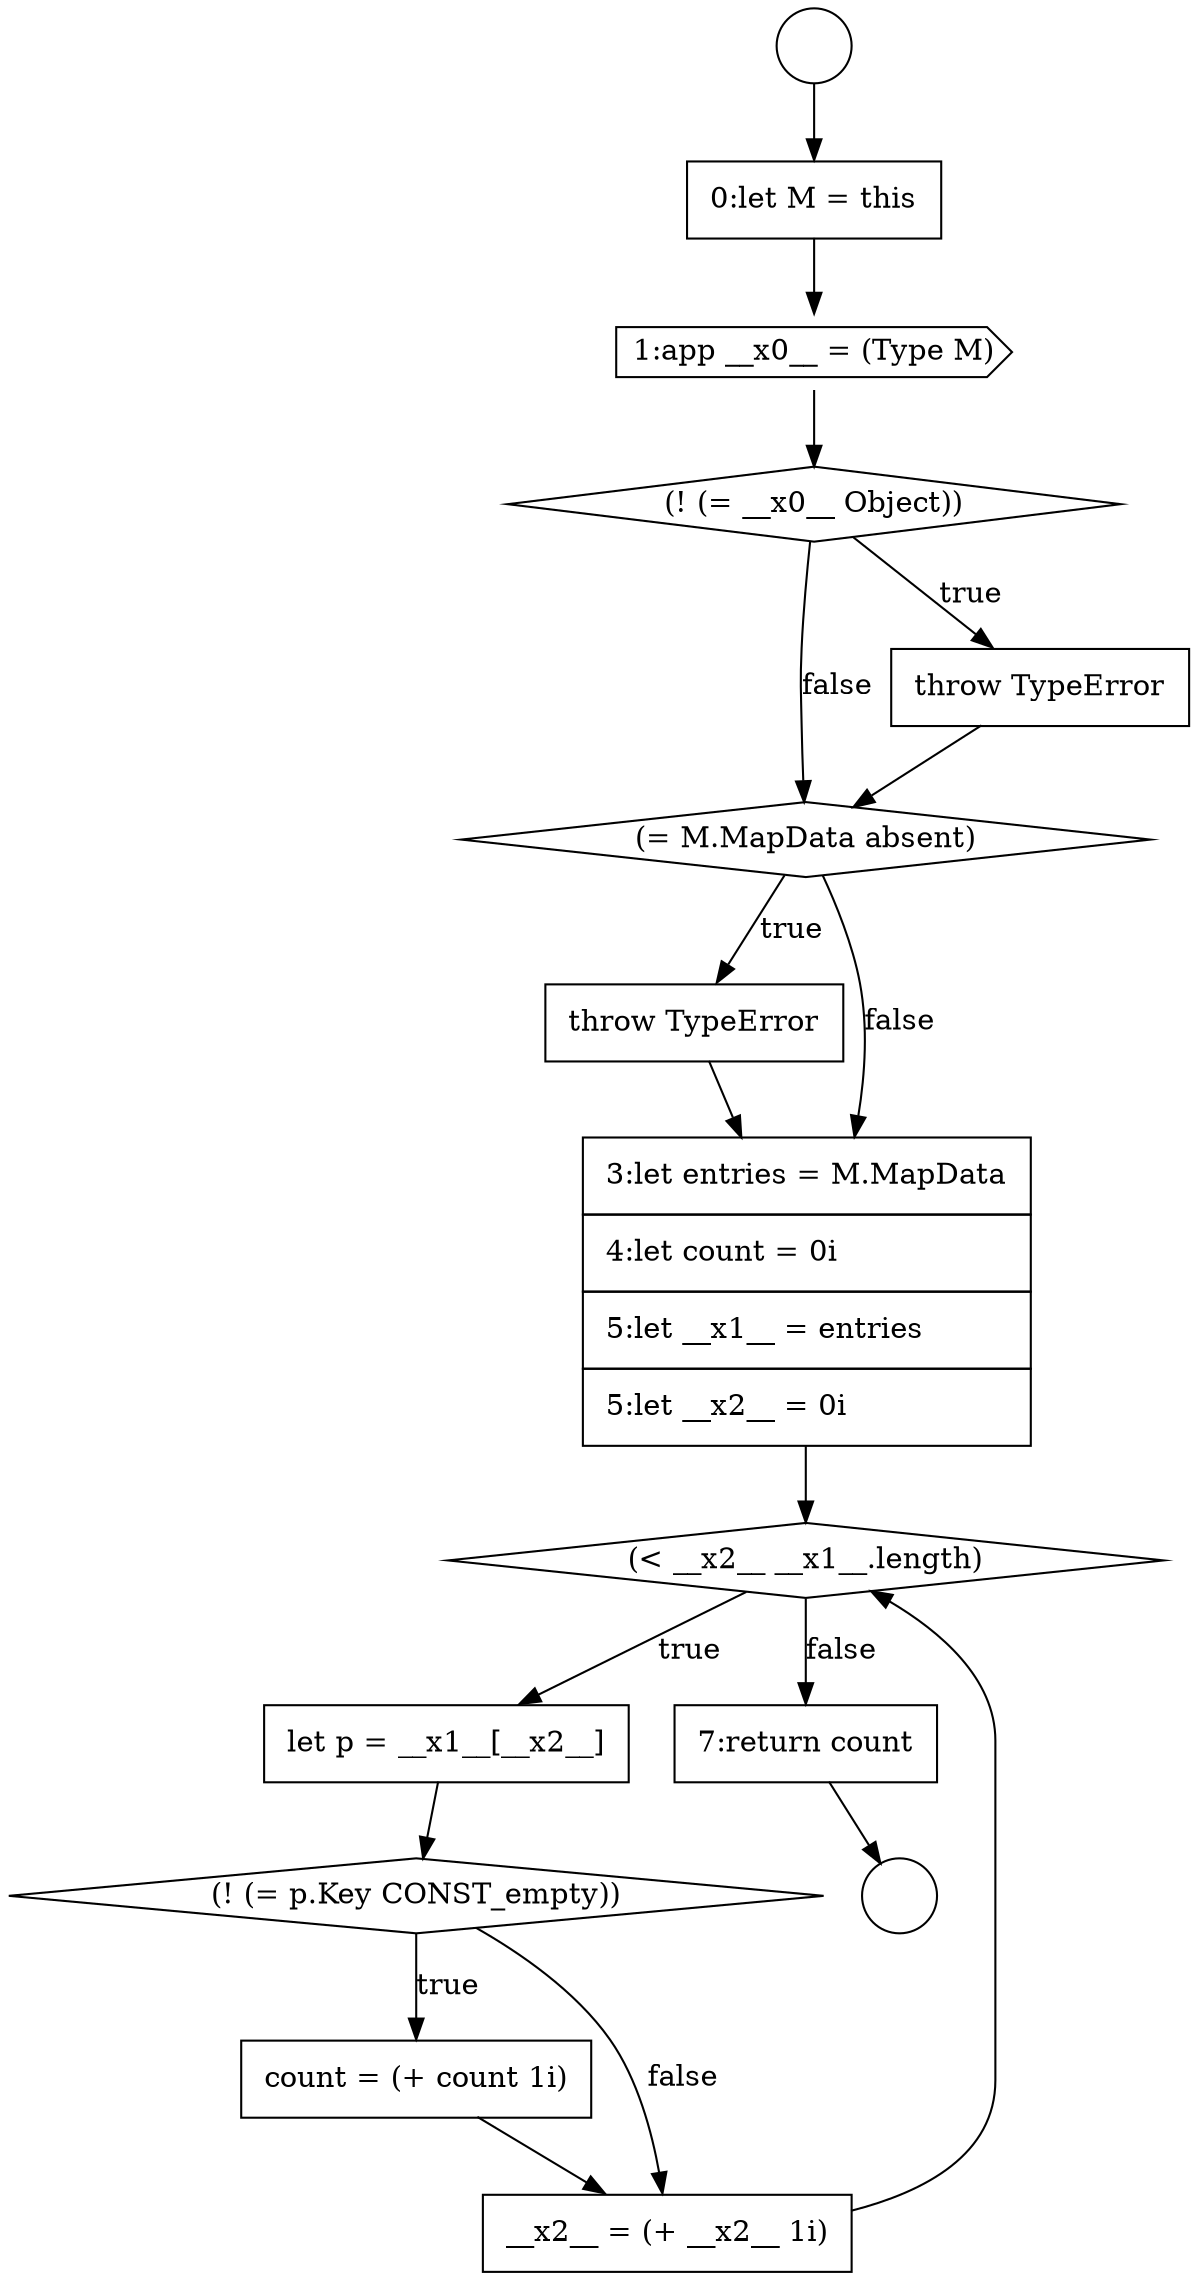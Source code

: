 digraph {
  node14912 [shape=none, margin=0, label=<<font color="black">
    <table border="0" cellborder="1" cellspacing="0" cellpadding="10">
      <tr><td align="left">throw TypeError</td></tr>
    </table>
  </font>> color="black" fillcolor="white" style=filled]
  node14905 [shape=circle label=" " color="black" fillcolor="white" style=filled]
  node14909 [shape=diamond, label=<<font color="black">(! (= __x0__ Object))</font>> color="black" fillcolor="white" style=filled]
  node14913 [shape=none, margin=0, label=<<font color="black">
    <table border="0" cellborder="1" cellspacing="0" cellpadding="10">
      <tr><td align="left">3:let entries = M.MapData</td></tr>
      <tr><td align="left">4:let count = 0i</td></tr>
      <tr><td align="left">5:let __x1__ = entries</td></tr>
      <tr><td align="left">5:let __x2__ = 0i</td></tr>
    </table>
  </font>> color="black" fillcolor="white" style=filled]
  node14917 [shape=none, margin=0, label=<<font color="black">
    <table border="0" cellborder="1" cellspacing="0" cellpadding="10">
      <tr><td align="left">count = (+ count 1i)</td></tr>
    </table>
  </font>> color="black" fillcolor="white" style=filled]
  node14911 [shape=diamond, label=<<font color="black">(= M.MapData absent)</font>> color="black" fillcolor="white" style=filled]
  node14908 [shape=cds, label=<<font color="black">1:app __x0__ = (Type M)</font>> color="black" fillcolor="white" style=filled]
  node14914 [shape=diamond, label=<<font color="black">(&lt; __x2__ __x1__.length)</font>> color="black" fillcolor="white" style=filled]
  node14918 [shape=none, margin=0, label=<<font color="black">
    <table border="0" cellborder="1" cellspacing="0" cellpadding="10">
      <tr><td align="left">__x2__ = (+ __x2__ 1i)</td></tr>
    </table>
  </font>> color="black" fillcolor="white" style=filled]
  node14915 [shape=none, margin=0, label=<<font color="black">
    <table border="0" cellborder="1" cellspacing="0" cellpadding="10">
      <tr><td align="left">let p = __x1__[__x2__]</td></tr>
    </table>
  </font>> color="black" fillcolor="white" style=filled]
  node14919 [shape=none, margin=0, label=<<font color="black">
    <table border="0" cellborder="1" cellspacing="0" cellpadding="10">
      <tr><td align="left">7:return count</td></tr>
    </table>
  </font>> color="black" fillcolor="white" style=filled]
  node14906 [shape=circle label=" " color="black" fillcolor="white" style=filled]
  node14916 [shape=diamond, label=<<font color="black">(! (= p.Key CONST_empty))</font>> color="black" fillcolor="white" style=filled]
  node14907 [shape=none, margin=0, label=<<font color="black">
    <table border="0" cellborder="1" cellspacing="0" cellpadding="10">
      <tr><td align="left">0:let M = this</td></tr>
    </table>
  </font>> color="black" fillcolor="white" style=filled]
  node14910 [shape=none, margin=0, label=<<font color="black">
    <table border="0" cellborder="1" cellspacing="0" cellpadding="10">
      <tr><td align="left">throw TypeError</td></tr>
    </table>
  </font>> color="black" fillcolor="white" style=filled]
  node14909 -> node14910 [label=<<font color="black">true</font>> color="black"]
  node14909 -> node14911 [label=<<font color="black">false</font>> color="black"]
  node14918 -> node14914 [ color="black"]
  node14914 -> node14915 [label=<<font color="black">true</font>> color="black"]
  node14914 -> node14919 [label=<<font color="black">false</font>> color="black"]
  node14916 -> node14917 [label=<<font color="black">true</font>> color="black"]
  node14916 -> node14918 [label=<<font color="black">false</font>> color="black"]
  node14905 -> node14907 [ color="black"]
  node14907 -> node14908 [ color="black"]
  node14913 -> node14914 [ color="black"]
  node14912 -> node14913 [ color="black"]
  node14919 -> node14906 [ color="black"]
  node14915 -> node14916 [ color="black"]
  node14917 -> node14918 [ color="black"]
  node14910 -> node14911 [ color="black"]
  node14908 -> node14909 [ color="black"]
  node14911 -> node14912 [label=<<font color="black">true</font>> color="black"]
  node14911 -> node14913 [label=<<font color="black">false</font>> color="black"]
}
